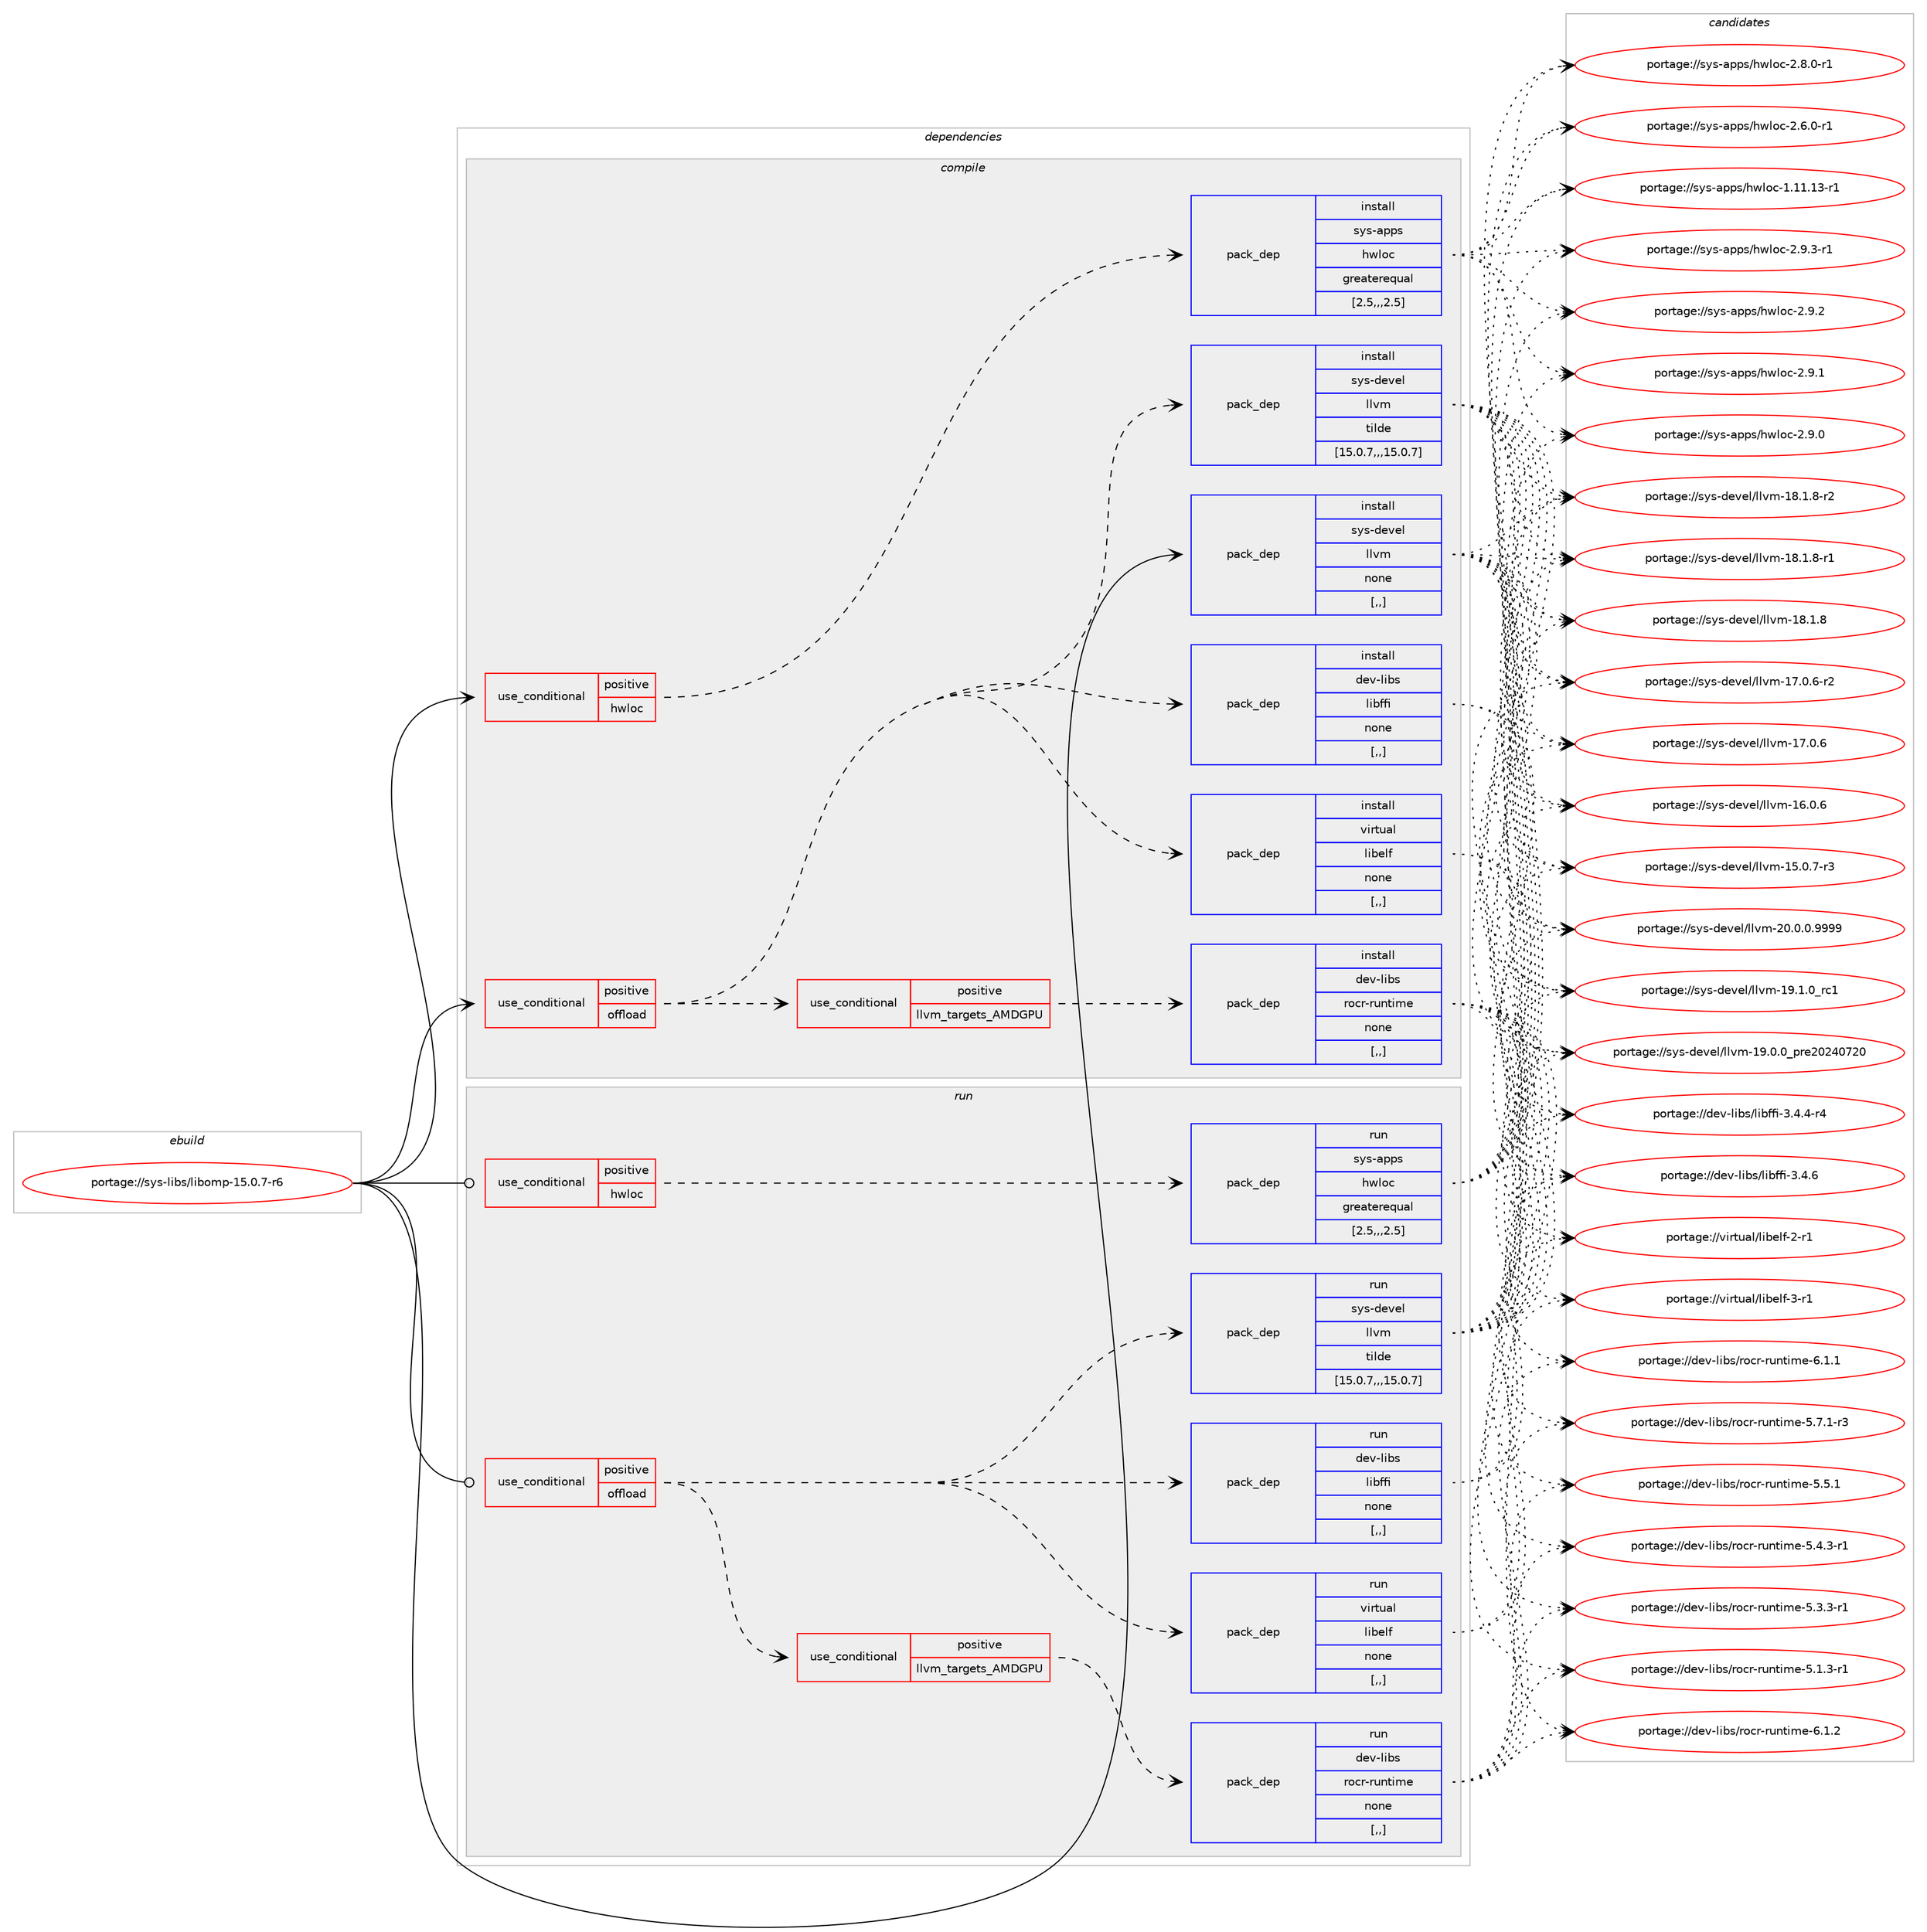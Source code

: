 digraph prolog {

# *************
# Graph options
# *************

newrank=true;
concentrate=true;
compound=true;
graph [rankdir=LR,fontname=Helvetica,fontsize=10,ranksep=1.5];#, ranksep=2.5, nodesep=0.2];
edge  [arrowhead=vee];
node  [fontname=Helvetica,fontsize=10];

# **********
# The ebuild
# **********

subgraph cluster_leftcol {
color=gray;
label=<<i>ebuild</i>>;
id [label="portage://sys-libs/libomp-15.0.7-r6", color=red, width=4, href="../sys-libs/libomp-15.0.7-r6.svg"];
}

# ****************
# The dependencies
# ****************

subgraph cluster_midcol {
color=gray;
label=<<i>dependencies</i>>;
subgraph cluster_compile {
fillcolor="#eeeeee";
style=filled;
label=<<i>compile</i>>;
subgraph cond117695 {
dependency441319 [label=<<TABLE BORDER="0" CELLBORDER="1" CELLSPACING="0" CELLPADDING="4"><TR><TD ROWSPAN="3" CELLPADDING="10">use_conditional</TD></TR><TR><TD>positive</TD></TR><TR><TD>hwloc</TD></TR></TABLE>>, shape=none, color=red];
subgraph pack320626 {
dependency441320 [label=<<TABLE BORDER="0" CELLBORDER="1" CELLSPACING="0" CELLPADDING="4" WIDTH="220"><TR><TD ROWSPAN="6" CELLPADDING="30">pack_dep</TD></TR><TR><TD WIDTH="110">install</TD></TR><TR><TD>sys-apps</TD></TR><TR><TD>hwloc</TD></TR><TR><TD>greaterequal</TD></TR><TR><TD>[2.5,,,2.5]</TD></TR></TABLE>>, shape=none, color=blue];
}
dependency441319:e -> dependency441320:w [weight=20,style="dashed",arrowhead="vee"];
}
id:e -> dependency441319:w [weight=20,style="solid",arrowhead="vee"];
subgraph cond117696 {
dependency441321 [label=<<TABLE BORDER="0" CELLBORDER="1" CELLSPACING="0" CELLPADDING="4"><TR><TD ROWSPAN="3" CELLPADDING="10">use_conditional</TD></TR><TR><TD>positive</TD></TR><TR><TD>offload</TD></TR></TABLE>>, shape=none, color=red];
subgraph pack320627 {
dependency441322 [label=<<TABLE BORDER="0" CELLBORDER="1" CELLSPACING="0" CELLPADDING="4" WIDTH="220"><TR><TD ROWSPAN="6" CELLPADDING="30">pack_dep</TD></TR><TR><TD WIDTH="110">install</TD></TR><TR><TD>virtual</TD></TR><TR><TD>libelf</TD></TR><TR><TD>none</TD></TR><TR><TD>[,,]</TD></TR></TABLE>>, shape=none, color=blue];
}
dependency441321:e -> dependency441322:w [weight=20,style="dashed",arrowhead="vee"];
subgraph pack320628 {
dependency441323 [label=<<TABLE BORDER="0" CELLBORDER="1" CELLSPACING="0" CELLPADDING="4" WIDTH="220"><TR><TD ROWSPAN="6" CELLPADDING="30">pack_dep</TD></TR><TR><TD WIDTH="110">install</TD></TR><TR><TD>dev-libs</TD></TR><TR><TD>libffi</TD></TR><TR><TD>none</TD></TR><TR><TD>[,,]</TD></TR></TABLE>>, shape=none, color=blue];
}
dependency441321:e -> dependency441323:w [weight=20,style="dashed",arrowhead="vee"];
subgraph pack320629 {
dependency441324 [label=<<TABLE BORDER="0" CELLBORDER="1" CELLSPACING="0" CELLPADDING="4" WIDTH="220"><TR><TD ROWSPAN="6" CELLPADDING="30">pack_dep</TD></TR><TR><TD WIDTH="110">install</TD></TR><TR><TD>sys-devel</TD></TR><TR><TD>llvm</TD></TR><TR><TD>tilde</TD></TR><TR><TD>[15.0.7,,,15.0.7]</TD></TR></TABLE>>, shape=none, color=blue];
}
dependency441321:e -> dependency441324:w [weight=20,style="dashed",arrowhead="vee"];
subgraph cond117697 {
dependency441325 [label=<<TABLE BORDER="0" CELLBORDER="1" CELLSPACING="0" CELLPADDING="4"><TR><TD ROWSPAN="3" CELLPADDING="10">use_conditional</TD></TR><TR><TD>positive</TD></TR><TR><TD>llvm_targets_AMDGPU</TD></TR></TABLE>>, shape=none, color=red];
subgraph pack320630 {
dependency441326 [label=<<TABLE BORDER="0" CELLBORDER="1" CELLSPACING="0" CELLPADDING="4" WIDTH="220"><TR><TD ROWSPAN="6" CELLPADDING="30">pack_dep</TD></TR><TR><TD WIDTH="110">install</TD></TR><TR><TD>dev-libs</TD></TR><TR><TD>rocr-runtime</TD></TR><TR><TD>none</TD></TR><TR><TD>[,,]</TD></TR></TABLE>>, shape=none, color=blue];
}
dependency441325:e -> dependency441326:w [weight=20,style="dashed",arrowhead="vee"];
}
dependency441321:e -> dependency441325:w [weight=20,style="dashed",arrowhead="vee"];
}
id:e -> dependency441321:w [weight=20,style="solid",arrowhead="vee"];
subgraph pack320631 {
dependency441327 [label=<<TABLE BORDER="0" CELLBORDER="1" CELLSPACING="0" CELLPADDING="4" WIDTH="220"><TR><TD ROWSPAN="6" CELLPADDING="30">pack_dep</TD></TR><TR><TD WIDTH="110">install</TD></TR><TR><TD>sys-devel</TD></TR><TR><TD>llvm</TD></TR><TR><TD>none</TD></TR><TR><TD>[,,]</TD></TR></TABLE>>, shape=none, color=blue];
}
id:e -> dependency441327:w [weight=20,style="solid",arrowhead="vee"];
}
subgraph cluster_compileandrun {
fillcolor="#eeeeee";
style=filled;
label=<<i>compile and run</i>>;
}
subgraph cluster_run {
fillcolor="#eeeeee";
style=filled;
label=<<i>run</i>>;
subgraph cond117698 {
dependency441328 [label=<<TABLE BORDER="0" CELLBORDER="1" CELLSPACING="0" CELLPADDING="4"><TR><TD ROWSPAN="3" CELLPADDING="10">use_conditional</TD></TR><TR><TD>positive</TD></TR><TR><TD>hwloc</TD></TR></TABLE>>, shape=none, color=red];
subgraph pack320632 {
dependency441329 [label=<<TABLE BORDER="0" CELLBORDER="1" CELLSPACING="0" CELLPADDING="4" WIDTH="220"><TR><TD ROWSPAN="6" CELLPADDING="30">pack_dep</TD></TR><TR><TD WIDTH="110">run</TD></TR><TR><TD>sys-apps</TD></TR><TR><TD>hwloc</TD></TR><TR><TD>greaterequal</TD></TR><TR><TD>[2.5,,,2.5]</TD></TR></TABLE>>, shape=none, color=blue];
}
dependency441328:e -> dependency441329:w [weight=20,style="dashed",arrowhead="vee"];
}
id:e -> dependency441328:w [weight=20,style="solid",arrowhead="odot"];
subgraph cond117699 {
dependency441330 [label=<<TABLE BORDER="0" CELLBORDER="1" CELLSPACING="0" CELLPADDING="4"><TR><TD ROWSPAN="3" CELLPADDING="10">use_conditional</TD></TR><TR><TD>positive</TD></TR><TR><TD>offload</TD></TR></TABLE>>, shape=none, color=red];
subgraph pack320633 {
dependency441331 [label=<<TABLE BORDER="0" CELLBORDER="1" CELLSPACING="0" CELLPADDING="4" WIDTH="220"><TR><TD ROWSPAN="6" CELLPADDING="30">pack_dep</TD></TR><TR><TD WIDTH="110">run</TD></TR><TR><TD>virtual</TD></TR><TR><TD>libelf</TD></TR><TR><TD>none</TD></TR><TR><TD>[,,]</TD></TR></TABLE>>, shape=none, color=blue];
}
dependency441330:e -> dependency441331:w [weight=20,style="dashed",arrowhead="vee"];
subgraph pack320634 {
dependency441332 [label=<<TABLE BORDER="0" CELLBORDER="1" CELLSPACING="0" CELLPADDING="4" WIDTH="220"><TR><TD ROWSPAN="6" CELLPADDING="30">pack_dep</TD></TR><TR><TD WIDTH="110">run</TD></TR><TR><TD>dev-libs</TD></TR><TR><TD>libffi</TD></TR><TR><TD>none</TD></TR><TR><TD>[,,]</TD></TR></TABLE>>, shape=none, color=blue];
}
dependency441330:e -> dependency441332:w [weight=20,style="dashed",arrowhead="vee"];
subgraph pack320635 {
dependency441333 [label=<<TABLE BORDER="0" CELLBORDER="1" CELLSPACING="0" CELLPADDING="4" WIDTH="220"><TR><TD ROWSPAN="6" CELLPADDING="30">pack_dep</TD></TR><TR><TD WIDTH="110">run</TD></TR><TR><TD>sys-devel</TD></TR><TR><TD>llvm</TD></TR><TR><TD>tilde</TD></TR><TR><TD>[15.0.7,,,15.0.7]</TD></TR></TABLE>>, shape=none, color=blue];
}
dependency441330:e -> dependency441333:w [weight=20,style="dashed",arrowhead="vee"];
subgraph cond117700 {
dependency441334 [label=<<TABLE BORDER="0" CELLBORDER="1" CELLSPACING="0" CELLPADDING="4"><TR><TD ROWSPAN="3" CELLPADDING="10">use_conditional</TD></TR><TR><TD>positive</TD></TR><TR><TD>llvm_targets_AMDGPU</TD></TR></TABLE>>, shape=none, color=red];
subgraph pack320636 {
dependency441335 [label=<<TABLE BORDER="0" CELLBORDER="1" CELLSPACING="0" CELLPADDING="4" WIDTH="220"><TR><TD ROWSPAN="6" CELLPADDING="30">pack_dep</TD></TR><TR><TD WIDTH="110">run</TD></TR><TR><TD>dev-libs</TD></TR><TR><TD>rocr-runtime</TD></TR><TR><TD>none</TD></TR><TR><TD>[,,]</TD></TR></TABLE>>, shape=none, color=blue];
}
dependency441334:e -> dependency441335:w [weight=20,style="dashed",arrowhead="vee"];
}
dependency441330:e -> dependency441334:w [weight=20,style="dashed",arrowhead="vee"];
}
id:e -> dependency441330:w [weight=20,style="solid",arrowhead="odot"];
}
}

# **************
# The candidates
# **************

subgraph cluster_choices {
rank=same;
color=gray;
label=<<i>candidates</i>>;

subgraph choice320626 {
color=black;
nodesep=1;
choice115121115459711211211547104119108111994550465746514511449 [label="portage://sys-apps/hwloc-2.9.3-r1", color=red, width=4,href="../sys-apps/hwloc-2.9.3-r1.svg"];
choice11512111545971121121154710411910811199455046574650 [label="portage://sys-apps/hwloc-2.9.2", color=red, width=4,href="../sys-apps/hwloc-2.9.2.svg"];
choice11512111545971121121154710411910811199455046574649 [label="portage://sys-apps/hwloc-2.9.1", color=red, width=4,href="../sys-apps/hwloc-2.9.1.svg"];
choice11512111545971121121154710411910811199455046574648 [label="portage://sys-apps/hwloc-2.9.0", color=red, width=4,href="../sys-apps/hwloc-2.9.0.svg"];
choice115121115459711211211547104119108111994550465646484511449 [label="portage://sys-apps/hwloc-2.8.0-r1", color=red, width=4,href="../sys-apps/hwloc-2.8.0-r1.svg"];
choice115121115459711211211547104119108111994550465446484511449 [label="portage://sys-apps/hwloc-2.6.0-r1", color=red, width=4,href="../sys-apps/hwloc-2.6.0-r1.svg"];
choice1151211154597112112115471041191081119945494649494649514511449 [label="portage://sys-apps/hwloc-1.11.13-r1", color=red, width=4,href="../sys-apps/hwloc-1.11.13-r1.svg"];
dependency441320:e -> choice115121115459711211211547104119108111994550465746514511449:w [style=dotted,weight="100"];
dependency441320:e -> choice11512111545971121121154710411910811199455046574650:w [style=dotted,weight="100"];
dependency441320:e -> choice11512111545971121121154710411910811199455046574649:w [style=dotted,weight="100"];
dependency441320:e -> choice11512111545971121121154710411910811199455046574648:w [style=dotted,weight="100"];
dependency441320:e -> choice115121115459711211211547104119108111994550465646484511449:w [style=dotted,weight="100"];
dependency441320:e -> choice115121115459711211211547104119108111994550465446484511449:w [style=dotted,weight="100"];
dependency441320:e -> choice1151211154597112112115471041191081119945494649494649514511449:w [style=dotted,weight="100"];
}
subgraph choice320627 {
color=black;
nodesep=1;
choice11810511411611797108471081059810110810245514511449 [label="portage://virtual/libelf-3-r1", color=red, width=4,href="../virtual/libelf-3-r1.svg"];
choice11810511411611797108471081059810110810245504511449 [label="portage://virtual/libelf-2-r1", color=red, width=4,href="../virtual/libelf-2-r1.svg"];
dependency441322:e -> choice11810511411611797108471081059810110810245514511449:w [style=dotted,weight="100"];
dependency441322:e -> choice11810511411611797108471081059810110810245504511449:w [style=dotted,weight="100"];
}
subgraph choice320628 {
color=black;
nodesep=1;
choice10010111845108105981154710810598102102105455146524654 [label="portage://dev-libs/libffi-3.4.6", color=red, width=4,href="../dev-libs/libffi-3.4.6.svg"];
choice100101118451081059811547108105981021021054551465246524511452 [label="portage://dev-libs/libffi-3.4.4-r4", color=red, width=4,href="../dev-libs/libffi-3.4.4-r4.svg"];
dependency441323:e -> choice10010111845108105981154710810598102102105455146524654:w [style=dotted,weight="100"];
dependency441323:e -> choice100101118451081059811547108105981021021054551465246524511452:w [style=dotted,weight="100"];
}
subgraph choice320629 {
color=black;
nodesep=1;
choice1151211154510010111810110847108108118109455048464846484657575757 [label="portage://sys-devel/llvm-20.0.0.9999", color=red, width=4,href="../sys-devel/llvm-20.0.0.9999.svg"];
choice115121115451001011181011084710810811810945495746494648951149949 [label="portage://sys-devel/llvm-19.1.0_rc1", color=red, width=4,href="../sys-devel/llvm-19.1.0_rc1.svg"];
choice115121115451001011181011084710810811810945495746484648951121141015048505248555048 [label="portage://sys-devel/llvm-19.0.0_pre20240720", color=red, width=4,href="../sys-devel/llvm-19.0.0_pre20240720.svg"];
choice1151211154510010111810110847108108118109454956464946564511450 [label="portage://sys-devel/llvm-18.1.8-r2", color=red, width=4,href="../sys-devel/llvm-18.1.8-r2.svg"];
choice1151211154510010111810110847108108118109454956464946564511449 [label="portage://sys-devel/llvm-18.1.8-r1", color=red, width=4,href="../sys-devel/llvm-18.1.8-r1.svg"];
choice115121115451001011181011084710810811810945495646494656 [label="portage://sys-devel/llvm-18.1.8", color=red, width=4,href="../sys-devel/llvm-18.1.8.svg"];
choice1151211154510010111810110847108108118109454955464846544511450 [label="portage://sys-devel/llvm-17.0.6-r2", color=red, width=4,href="../sys-devel/llvm-17.0.6-r2.svg"];
choice115121115451001011181011084710810811810945495546484654 [label="portage://sys-devel/llvm-17.0.6", color=red, width=4,href="../sys-devel/llvm-17.0.6.svg"];
choice115121115451001011181011084710810811810945495446484654 [label="portage://sys-devel/llvm-16.0.6", color=red, width=4,href="../sys-devel/llvm-16.0.6.svg"];
choice1151211154510010111810110847108108118109454953464846554511451 [label="portage://sys-devel/llvm-15.0.7-r3", color=red, width=4,href="../sys-devel/llvm-15.0.7-r3.svg"];
dependency441324:e -> choice1151211154510010111810110847108108118109455048464846484657575757:w [style=dotted,weight="100"];
dependency441324:e -> choice115121115451001011181011084710810811810945495746494648951149949:w [style=dotted,weight="100"];
dependency441324:e -> choice115121115451001011181011084710810811810945495746484648951121141015048505248555048:w [style=dotted,weight="100"];
dependency441324:e -> choice1151211154510010111810110847108108118109454956464946564511450:w [style=dotted,weight="100"];
dependency441324:e -> choice1151211154510010111810110847108108118109454956464946564511449:w [style=dotted,weight="100"];
dependency441324:e -> choice115121115451001011181011084710810811810945495646494656:w [style=dotted,weight="100"];
dependency441324:e -> choice1151211154510010111810110847108108118109454955464846544511450:w [style=dotted,weight="100"];
dependency441324:e -> choice115121115451001011181011084710810811810945495546484654:w [style=dotted,weight="100"];
dependency441324:e -> choice115121115451001011181011084710810811810945495446484654:w [style=dotted,weight="100"];
dependency441324:e -> choice1151211154510010111810110847108108118109454953464846554511451:w [style=dotted,weight="100"];
}
subgraph choice320630 {
color=black;
nodesep=1;
choice1001011184510810598115471141119911445114117110116105109101455446494650 [label="portage://dev-libs/rocr-runtime-6.1.2", color=red, width=4,href="../dev-libs/rocr-runtime-6.1.2.svg"];
choice1001011184510810598115471141119911445114117110116105109101455446494649 [label="portage://dev-libs/rocr-runtime-6.1.1", color=red, width=4,href="../dev-libs/rocr-runtime-6.1.1.svg"];
choice10010111845108105981154711411199114451141171101161051091014553465546494511451 [label="portage://dev-libs/rocr-runtime-5.7.1-r3", color=red, width=4,href="../dev-libs/rocr-runtime-5.7.1-r3.svg"];
choice1001011184510810598115471141119911445114117110116105109101455346534649 [label="portage://dev-libs/rocr-runtime-5.5.1", color=red, width=4,href="../dev-libs/rocr-runtime-5.5.1.svg"];
choice10010111845108105981154711411199114451141171101161051091014553465246514511449 [label="portage://dev-libs/rocr-runtime-5.4.3-r1", color=red, width=4,href="../dev-libs/rocr-runtime-5.4.3-r1.svg"];
choice10010111845108105981154711411199114451141171101161051091014553465146514511449 [label="portage://dev-libs/rocr-runtime-5.3.3-r1", color=red, width=4,href="../dev-libs/rocr-runtime-5.3.3-r1.svg"];
choice10010111845108105981154711411199114451141171101161051091014553464946514511449 [label="portage://dev-libs/rocr-runtime-5.1.3-r1", color=red, width=4,href="../dev-libs/rocr-runtime-5.1.3-r1.svg"];
dependency441326:e -> choice1001011184510810598115471141119911445114117110116105109101455446494650:w [style=dotted,weight="100"];
dependency441326:e -> choice1001011184510810598115471141119911445114117110116105109101455446494649:w [style=dotted,weight="100"];
dependency441326:e -> choice10010111845108105981154711411199114451141171101161051091014553465546494511451:w [style=dotted,weight="100"];
dependency441326:e -> choice1001011184510810598115471141119911445114117110116105109101455346534649:w [style=dotted,weight="100"];
dependency441326:e -> choice10010111845108105981154711411199114451141171101161051091014553465246514511449:w [style=dotted,weight="100"];
dependency441326:e -> choice10010111845108105981154711411199114451141171101161051091014553465146514511449:w [style=dotted,weight="100"];
dependency441326:e -> choice10010111845108105981154711411199114451141171101161051091014553464946514511449:w [style=dotted,weight="100"];
}
subgraph choice320631 {
color=black;
nodesep=1;
choice1151211154510010111810110847108108118109455048464846484657575757 [label="portage://sys-devel/llvm-20.0.0.9999", color=red, width=4,href="../sys-devel/llvm-20.0.0.9999.svg"];
choice115121115451001011181011084710810811810945495746494648951149949 [label="portage://sys-devel/llvm-19.1.0_rc1", color=red, width=4,href="../sys-devel/llvm-19.1.0_rc1.svg"];
choice115121115451001011181011084710810811810945495746484648951121141015048505248555048 [label="portage://sys-devel/llvm-19.0.0_pre20240720", color=red, width=4,href="../sys-devel/llvm-19.0.0_pre20240720.svg"];
choice1151211154510010111810110847108108118109454956464946564511450 [label="portage://sys-devel/llvm-18.1.8-r2", color=red, width=4,href="../sys-devel/llvm-18.1.8-r2.svg"];
choice1151211154510010111810110847108108118109454956464946564511449 [label="portage://sys-devel/llvm-18.1.8-r1", color=red, width=4,href="../sys-devel/llvm-18.1.8-r1.svg"];
choice115121115451001011181011084710810811810945495646494656 [label="portage://sys-devel/llvm-18.1.8", color=red, width=4,href="../sys-devel/llvm-18.1.8.svg"];
choice1151211154510010111810110847108108118109454955464846544511450 [label="portage://sys-devel/llvm-17.0.6-r2", color=red, width=4,href="../sys-devel/llvm-17.0.6-r2.svg"];
choice115121115451001011181011084710810811810945495546484654 [label="portage://sys-devel/llvm-17.0.6", color=red, width=4,href="../sys-devel/llvm-17.0.6.svg"];
choice115121115451001011181011084710810811810945495446484654 [label="portage://sys-devel/llvm-16.0.6", color=red, width=4,href="../sys-devel/llvm-16.0.6.svg"];
choice1151211154510010111810110847108108118109454953464846554511451 [label="portage://sys-devel/llvm-15.0.7-r3", color=red, width=4,href="../sys-devel/llvm-15.0.7-r3.svg"];
dependency441327:e -> choice1151211154510010111810110847108108118109455048464846484657575757:w [style=dotted,weight="100"];
dependency441327:e -> choice115121115451001011181011084710810811810945495746494648951149949:w [style=dotted,weight="100"];
dependency441327:e -> choice115121115451001011181011084710810811810945495746484648951121141015048505248555048:w [style=dotted,weight="100"];
dependency441327:e -> choice1151211154510010111810110847108108118109454956464946564511450:w [style=dotted,weight="100"];
dependency441327:e -> choice1151211154510010111810110847108108118109454956464946564511449:w [style=dotted,weight="100"];
dependency441327:e -> choice115121115451001011181011084710810811810945495646494656:w [style=dotted,weight="100"];
dependency441327:e -> choice1151211154510010111810110847108108118109454955464846544511450:w [style=dotted,weight="100"];
dependency441327:e -> choice115121115451001011181011084710810811810945495546484654:w [style=dotted,weight="100"];
dependency441327:e -> choice115121115451001011181011084710810811810945495446484654:w [style=dotted,weight="100"];
dependency441327:e -> choice1151211154510010111810110847108108118109454953464846554511451:w [style=dotted,weight="100"];
}
subgraph choice320632 {
color=black;
nodesep=1;
choice115121115459711211211547104119108111994550465746514511449 [label="portage://sys-apps/hwloc-2.9.3-r1", color=red, width=4,href="../sys-apps/hwloc-2.9.3-r1.svg"];
choice11512111545971121121154710411910811199455046574650 [label="portage://sys-apps/hwloc-2.9.2", color=red, width=4,href="../sys-apps/hwloc-2.9.2.svg"];
choice11512111545971121121154710411910811199455046574649 [label="portage://sys-apps/hwloc-2.9.1", color=red, width=4,href="../sys-apps/hwloc-2.9.1.svg"];
choice11512111545971121121154710411910811199455046574648 [label="portage://sys-apps/hwloc-2.9.0", color=red, width=4,href="../sys-apps/hwloc-2.9.0.svg"];
choice115121115459711211211547104119108111994550465646484511449 [label="portage://sys-apps/hwloc-2.8.0-r1", color=red, width=4,href="../sys-apps/hwloc-2.8.0-r1.svg"];
choice115121115459711211211547104119108111994550465446484511449 [label="portage://sys-apps/hwloc-2.6.0-r1", color=red, width=4,href="../sys-apps/hwloc-2.6.0-r1.svg"];
choice1151211154597112112115471041191081119945494649494649514511449 [label="portage://sys-apps/hwloc-1.11.13-r1", color=red, width=4,href="../sys-apps/hwloc-1.11.13-r1.svg"];
dependency441329:e -> choice115121115459711211211547104119108111994550465746514511449:w [style=dotted,weight="100"];
dependency441329:e -> choice11512111545971121121154710411910811199455046574650:w [style=dotted,weight="100"];
dependency441329:e -> choice11512111545971121121154710411910811199455046574649:w [style=dotted,weight="100"];
dependency441329:e -> choice11512111545971121121154710411910811199455046574648:w [style=dotted,weight="100"];
dependency441329:e -> choice115121115459711211211547104119108111994550465646484511449:w [style=dotted,weight="100"];
dependency441329:e -> choice115121115459711211211547104119108111994550465446484511449:w [style=dotted,weight="100"];
dependency441329:e -> choice1151211154597112112115471041191081119945494649494649514511449:w [style=dotted,weight="100"];
}
subgraph choice320633 {
color=black;
nodesep=1;
choice11810511411611797108471081059810110810245514511449 [label="portage://virtual/libelf-3-r1", color=red, width=4,href="../virtual/libelf-3-r1.svg"];
choice11810511411611797108471081059810110810245504511449 [label="portage://virtual/libelf-2-r1", color=red, width=4,href="../virtual/libelf-2-r1.svg"];
dependency441331:e -> choice11810511411611797108471081059810110810245514511449:w [style=dotted,weight="100"];
dependency441331:e -> choice11810511411611797108471081059810110810245504511449:w [style=dotted,weight="100"];
}
subgraph choice320634 {
color=black;
nodesep=1;
choice10010111845108105981154710810598102102105455146524654 [label="portage://dev-libs/libffi-3.4.6", color=red, width=4,href="../dev-libs/libffi-3.4.6.svg"];
choice100101118451081059811547108105981021021054551465246524511452 [label="portage://dev-libs/libffi-3.4.4-r4", color=red, width=4,href="../dev-libs/libffi-3.4.4-r4.svg"];
dependency441332:e -> choice10010111845108105981154710810598102102105455146524654:w [style=dotted,weight="100"];
dependency441332:e -> choice100101118451081059811547108105981021021054551465246524511452:w [style=dotted,weight="100"];
}
subgraph choice320635 {
color=black;
nodesep=1;
choice1151211154510010111810110847108108118109455048464846484657575757 [label="portage://sys-devel/llvm-20.0.0.9999", color=red, width=4,href="../sys-devel/llvm-20.0.0.9999.svg"];
choice115121115451001011181011084710810811810945495746494648951149949 [label="portage://sys-devel/llvm-19.1.0_rc1", color=red, width=4,href="../sys-devel/llvm-19.1.0_rc1.svg"];
choice115121115451001011181011084710810811810945495746484648951121141015048505248555048 [label="portage://sys-devel/llvm-19.0.0_pre20240720", color=red, width=4,href="../sys-devel/llvm-19.0.0_pre20240720.svg"];
choice1151211154510010111810110847108108118109454956464946564511450 [label="portage://sys-devel/llvm-18.1.8-r2", color=red, width=4,href="../sys-devel/llvm-18.1.8-r2.svg"];
choice1151211154510010111810110847108108118109454956464946564511449 [label="portage://sys-devel/llvm-18.1.8-r1", color=red, width=4,href="../sys-devel/llvm-18.1.8-r1.svg"];
choice115121115451001011181011084710810811810945495646494656 [label="portage://sys-devel/llvm-18.1.8", color=red, width=4,href="../sys-devel/llvm-18.1.8.svg"];
choice1151211154510010111810110847108108118109454955464846544511450 [label="portage://sys-devel/llvm-17.0.6-r2", color=red, width=4,href="../sys-devel/llvm-17.0.6-r2.svg"];
choice115121115451001011181011084710810811810945495546484654 [label="portage://sys-devel/llvm-17.0.6", color=red, width=4,href="../sys-devel/llvm-17.0.6.svg"];
choice115121115451001011181011084710810811810945495446484654 [label="portage://sys-devel/llvm-16.0.6", color=red, width=4,href="../sys-devel/llvm-16.0.6.svg"];
choice1151211154510010111810110847108108118109454953464846554511451 [label="portage://sys-devel/llvm-15.0.7-r3", color=red, width=4,href="../sys-devel/llvm-15.0.7-r3.svg"];
dependency441333:e -> choice1151211154510010111810110847108108118109455048464846484657575757:w [style=dotted,weight="100"];
dependency441333:e -> choice115121115451001011181011084710810811810945495746494648951149949:w [style=dotted,weight="100"];
dependency441333:e -> choice115121115451001011181011084710810811810945495746484648951121141015048505248555048:w [style=dotted,weight="100"];
dependency441333:e -> choice1151211154510010111810110847108108118109454956464946564511450:w [style=dotted,weight="100"];
dependency441333:e -> choice1151211154510010111810110847108108118109454956464946564511449:w [style=dotted,weight="100"];
dependency441333:e -> choice115121115451001011181011084710810811810945495646494656:w [style=dotted,weight="100"];
dependency441333:e -> choice1151211154510010111810110847108108118109454955464846544511450:w [style=dotted,weight="100"];
dependency441333:e -> choice115121115451001011181011084710810811810945495546484654:w [style=dotted,weight="100"];
dependency441333:e -> choice115121115451001011181011084710810811810945495446484654:w [style=dotted,weight="100"];
dependency441333:e -> choice1151211154510010111810110847108108118109454953464846554511451:w [style=dotted,weight="100"];
}
subgraph choice320636 {
color=black;
nodesep=1;
choice1001011184510810598115471141119911445114117110116105109101455446494650 [label="portage://dev-libs/rocr-runtime-6.1.2", color=red, width=4,href="../dev-libs/rocr-runtime-6.1.2.svg"];
choice1001011184510810598115471141119911445114117110116105109101455446494649 [label="portage://dev-libs/rocr-runtime-6.1.1", color=red, width=4,href="../dev-libs/rocr-runtime-6.1.1.svg"];
choice10010111845108105981154711411199114451141171101161051091014553465546494511451 [label="portage://dev-libs/rocr-runtime-5.7.1-r3", color=red, width=4,href="../dev-libs/rocr-runtime-5.7.1-r3.svg"];
choice1001011184510810598115471141119911445114117110116105109101455346534649 [label="portage://dev-libs/rocr-runtime-5.5.1", color=red, width=4,href="../dev-libs/rocr-runtime-5.5.1.svg"];
choice10010111845108105981154711411199114451141171101161051091014553465246514511449 [label="portage://dev-libs/rocr-runtime-5.4.3-r1", color=red, width=4,href="../dev-libs/rocr-runtime-5.4.3-r1.svg"];
choice10010111845108105981154711411199114451141171101161051091014553465146514511449 [label="portage://dev-libs/rocr-runtime-5.3.3-r1", color=red, width=4,href="../dev-libs/rocr-runtime-5.3.3-r1.svg"];
choice10010111845108105981154711411199114451141171101161051091014553464946514511449 [label="portage://dev-libs/rocr-runtime-5.1.3-r1", color=red, width=4,href="../dev-libs/rocr-runtime-5.1.3-r1.svg"];
dependency441335:e -> choice1001011184510810598115471141119911445114117110116105109101455446494650:w [style=dotted,weight="100"];
dependency441335:e -> choice1001011184510810598115471141119911445114117110116105109101455446494649:w [style=dotted,weight="100"];
dependency441335:e -> choice10010111845108105981154711411199114451141171101161051091014553465546494511451:w [style=dotted,weight="100"];
dependency441335:e -> choice1001011184510810598115471141119911445114117110116105109101455346534649:w [style=dotted,weight="100"];
dependency441335:e -> choice10010111845108105981154711411199114451141171101161051091014553465246514511449:w [style=dotted,weight="100"];
dependency441335:e -> choice10010111845108105981154711411199114451141171101161051091014553465146514511449:w [style=dotted,weight="100"];
dependency441335:e -> choice10010111845108105981154711411199114451141171101161051091014553464946514511449:w [style=dotted,weight="100"];
}
}

}
